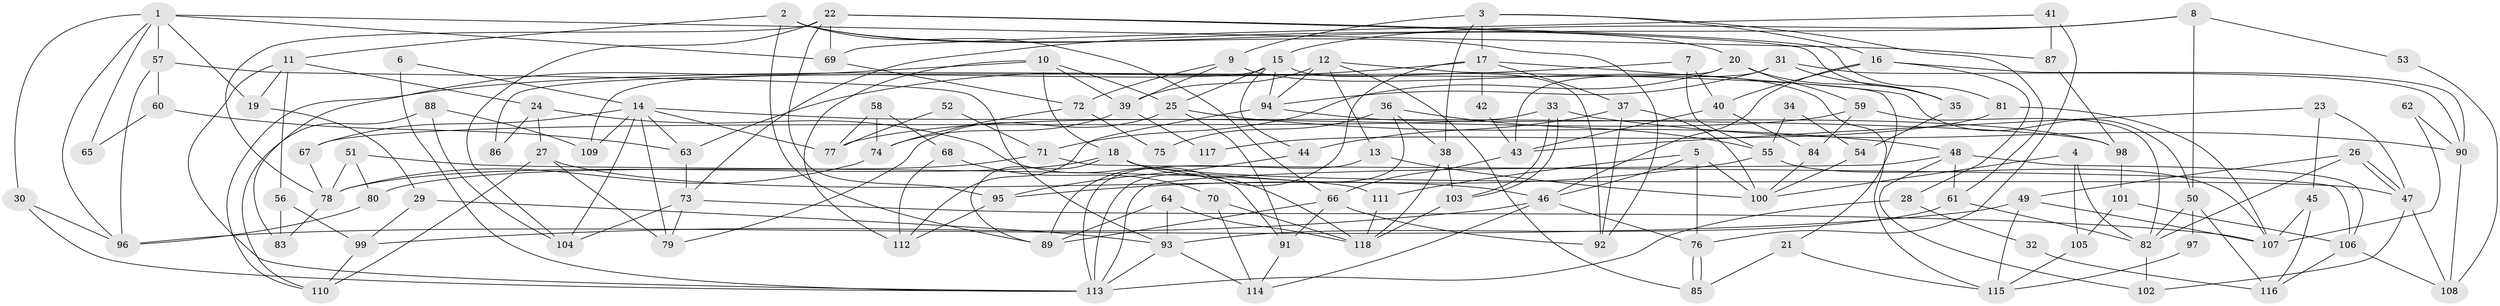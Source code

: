 // coarse degree distribution, {6: 0.08333333333333333, 5: 0.25, 4: 0.10416666666666667, 3: 0.14583333333333334, 7: 0.14583333333333334, 10: 0.041666666666666664, 2: 0.041666666666666664, 8: 0.14583333333333334, 11: 0.041666666666666664}
// Generated by graph-tools (version 1.1) at 2025/37/03/04/25 23:37:00]
// undirected, 118 vertices, 236 edges
graph export_dot {
  node [color=gray90,style=filled];
  1;
  2;
  3;
  4;
  5;
  6;
  7;
  8;
  9;
  10;
  11;
  12;
  13;
  14;
  15;
  16;
  17;
  18;
  19;
  20;
  21;
  22;
  23;
  24;
  25;
  26;
  27;
  28;
  29;
  30;
  31;
  32;
  33;
  34;
  35;
  36;
  37;
  38;
  39;
  40;
  41;
  42;
  43;
  44;
  45;
  46;
  47;
  48;
  49;
  50;
  51;
  52;
  53;
  54;
  55;
  56;
  57;
  58;
  59;
  60;
  61;
  62;
  63;
  64;
  65;
  66;
  67;
  68;
  69;
  70;
  71;
  72;
  73;
  74;
  75;
  76;
  77;
  78;
  79;
  80;
  81;
  82;
  83;
  84;
  85;
  86;
  87;
  88;
  89;
  90;
  91;
  92;
  93;
  94;
  95;
  96;
  97;
  98;
  99;
  100;
  101;
  102;
  103;
  104;
  105;
  106;
  107;
  108;
  109;
  110;
  111;
  112;
  113;
  114;
  115;
  116;
  117;
  118;
  1 -- 57;
  1 -- 87;
  1 -- 19;
  1 -- 30;
  1 -- 65;
  1 -- 69;
  1 -- 96;
  2 -- 66;
  2 -- 92;
  2 -- 11;
  2 -- 20;
  2 -- 89;
  3 -- 38;
  3 -- 61;
  3 -- 9;
  3 -- 16;
  3 -- 17;
  4 -- 82;
  4 -- 100;
  4 -- 105;
  5 -- 46;
  5 -- 100;
  5 -- 76;
  5 -- 111;
  6 -- 113;
  6 -- 14;
  7 -- 55;
  7 -- 40;
  7 -- 110;
  8 -- 15;
  8 -- 50;
  8 -- 53;
  8 -- 73;
  9 -- 39;
  9 -- 72;
  9 -- 115;
  10 -- 83;
  10 -- 39;
  10 -- 18;
  10 -- 25;
  10 -- 112;
  11 -- 19;
  11 -- 24;
  11 -- 56;
  11 -- 113;
  12 -- 94;
  12 -- 85;
  12 -- 13;
  12 -- 21;
  12 -- 39;
  13 -- 113;
  13 -- 100;
  14 -- 79;
  14 -- 63;
  14 -- 67;
  14 -- 77;
  14 -- 98;
  14 -- 104;
  14 -- 109;
  15 -- 109;
  15 -- 25;
  15 -- 44;
  15 -- 92;
  15 -- 94;
  16 -- 46;
  16 -- 28;
  16 -- 40;
  16 -- 90;
  17 -- 89;
  17 -- 37;
  17 -- 42;
  17 -- 50;
  17 -- 63;
  18 -- 47;
  18 -- 78;
  18 -- 89;
  18 -- 118;
  19 -- 29;
  20 -- 35;
  20 -- 59;
  20 -- 71;
  20 -- 86;
  21 -- 115;
  21 -- 85;
  22 -- 104;
  22 -- 78;
  22 -- 35;
  22 -- 69;
  22 -- 81;
  22 -- 95;
  23 -- 43;
  23 -- 47;
  23 -- 45;
  24 -- 27;
  24 -- 86;
  24 -- 91;
  25 -- 91;
  25 -- 48;
  25 -- 79;
  26 -- 47;
  26 -- 47;
  26 -- 82;
  26 -- 49;
  27 -- 46;
  27 -- 79;
  27 -- 110;
  28 -- 113;
  28 -- 32;
  29 -- 93;
  29 -- 99;
  30 -- 96;
  30 -- 113;
  31 -- 90;
  31 -- 43;
  31 -- 35;
  31 -- 94;
  32 -- 116;
  33 -- 67;
  33 -- 103;
  33 -- 103;
  33 -- 90;
  34 -- 55;
  34 -- 54;
  35 -- 54;
  36 -- 38;
  36 -- 113;
  36 -- 55;
  36 -- 75;
  37 -- 44;
  37 -- 92;
  37 -- 100;
  38 -- 118;
  38 -- 103;
  39 -- 74;
  39 -- 117;
  40 -- 84;
  40 -- 43;
  41 -- 69;
  41 -- 76;
  41 -- 87;
  42 -- 43;
  43 -- 66;
  44 -- 95;
  45 -- 107;
  45 -- 116;
  46 -- 114;
  46 -- 76;
  46 -- 99;
  47 -- 108;
  47 -- 102;
  48 -- 113;
  48 -- 61;
  48 -- 102;
  48 -- 106;
  49 -- 115;
  49 -- 96;
  49 -- 107;
  50 -- 82;
  50 -- 97;
  50 -- 116;
  51 -- 80;
  51 -- 78;
  51 -- 111;
  52 -- 77;
  52 -- 71;
  53 -- 108;
  54 -- 100;
  55 -- 95;
  55 -- 107;
  56 -- 99;
  56 -- 83;
  57 -- 96;
  57 -- 93;
  57 -- 60;
  58 -- 68;
  58 -- 77;
  58 -- 74;
  59 -- 82;
  59 -- 77;
  59 -- 84;
  60 -- 63;
  60 -- 65;
  61 -- 93;
  61 -- 82;
  62 -- 90;
  62 -- 107;
  63 -- 73;
  64 -- 118;
  64 -- 89;
  64 -- 93;
  66 -- 92;
  66 -- 89;
  66 -- 91;
  67 -- 78;
  68 -- 112;
  68 -- 70;
  69 -- 72;
  70 -- 118;
  70 -- 114;
  71 -- 106;
  71 -- 80;
  72 -- 74;
  72 -- 75;
  73 -- 107;
  73 -- 79;
  73 -- 104;
  74 -- 78;
  76 -- 85;
  76 -- 85;
  78 -- 83;
  80 -- 96;
  81 -- 107;
  81 -- 117;
  82 -- 102;
  84 -- 100;
  87 -- 98;
  88 -- 110;
  88 -- 104;
  88 -- 109;
  90 -- 108;
  91 -- 114;
  93 -- 113;
  93 -- 114;
  94 -- 98;
  94 -- 112;
  95 -- 112;
  97 -- 115;
  98 -- 101;
  99 -- 110;
  101 -- 106;
  101 -- 105;
  103 -- 118;
  105 -- 115;
  106 -- 116;
  106 -- 108;
  111 -- 118;
}
